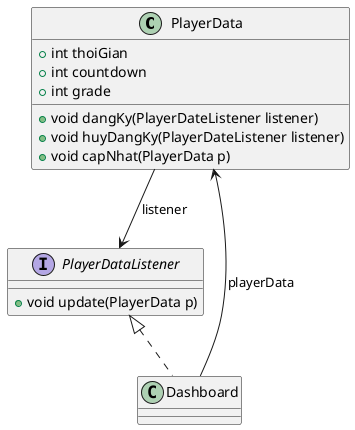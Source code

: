 @startuml
'https://plantuml.com/class-diagram

class PlayerData{
    +int thoiGian
    +int countdown
    +int grade
    +void dangKy(PlayerDateListener listener)
    +void huyDangKy(PlayerDateListener listener)
    +void capNhat(PlayerData p)

}
interface PlayerDataListener{
    +void update(PlayerData p)
}
class Dashboard
PlayerDataListener <|.. Dashboard
PlayerData <-- Dashboard : playerData
PlayerData --> PlayerDataListener : listener

@enduml